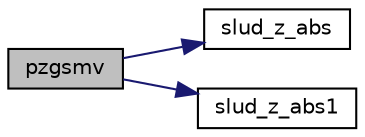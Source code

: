 digraph "pzgsmv"
{
 // LATEX_PDF_SIZE
  edge [fontname="Helvetica",fontsize="10",labelfontname="Helvetica",labelfontsize="10"];
  node [fontname="Helvetica",fontsize="10",shape=record];
  rankdir="LR";
  Node1 [label="pzgsmv",height=0.2,width=0.4,color="black", fillcolor="grey75", style="filled", fontcolor="black",tooltip=" "];
  Node1 -> Node2 [color="midnightblue",fontsize="10",style="solid",fontname="Helvetica"];
  Node2 [label="slud_z_abs",height=0.2,width=0.4,color="black", fillcolor="white", style="filled",URL="$dcomplex_8h.html#a46ea40bba28b5407ef32348873587354",tooltip=" "];
  Node1 -> Node3 [color="midnightblue",fontsize="10",style="solid",fontname="Helvetica"];
  Node3 [label="slud_z_abs1",height=0.2,width=0.4,color="black", fillcolor="white", style="filled",URL="$dcomplex_8h.html#a4984d4ed64c9f03d82a7ac0421146576",tooltip=" "];
}
